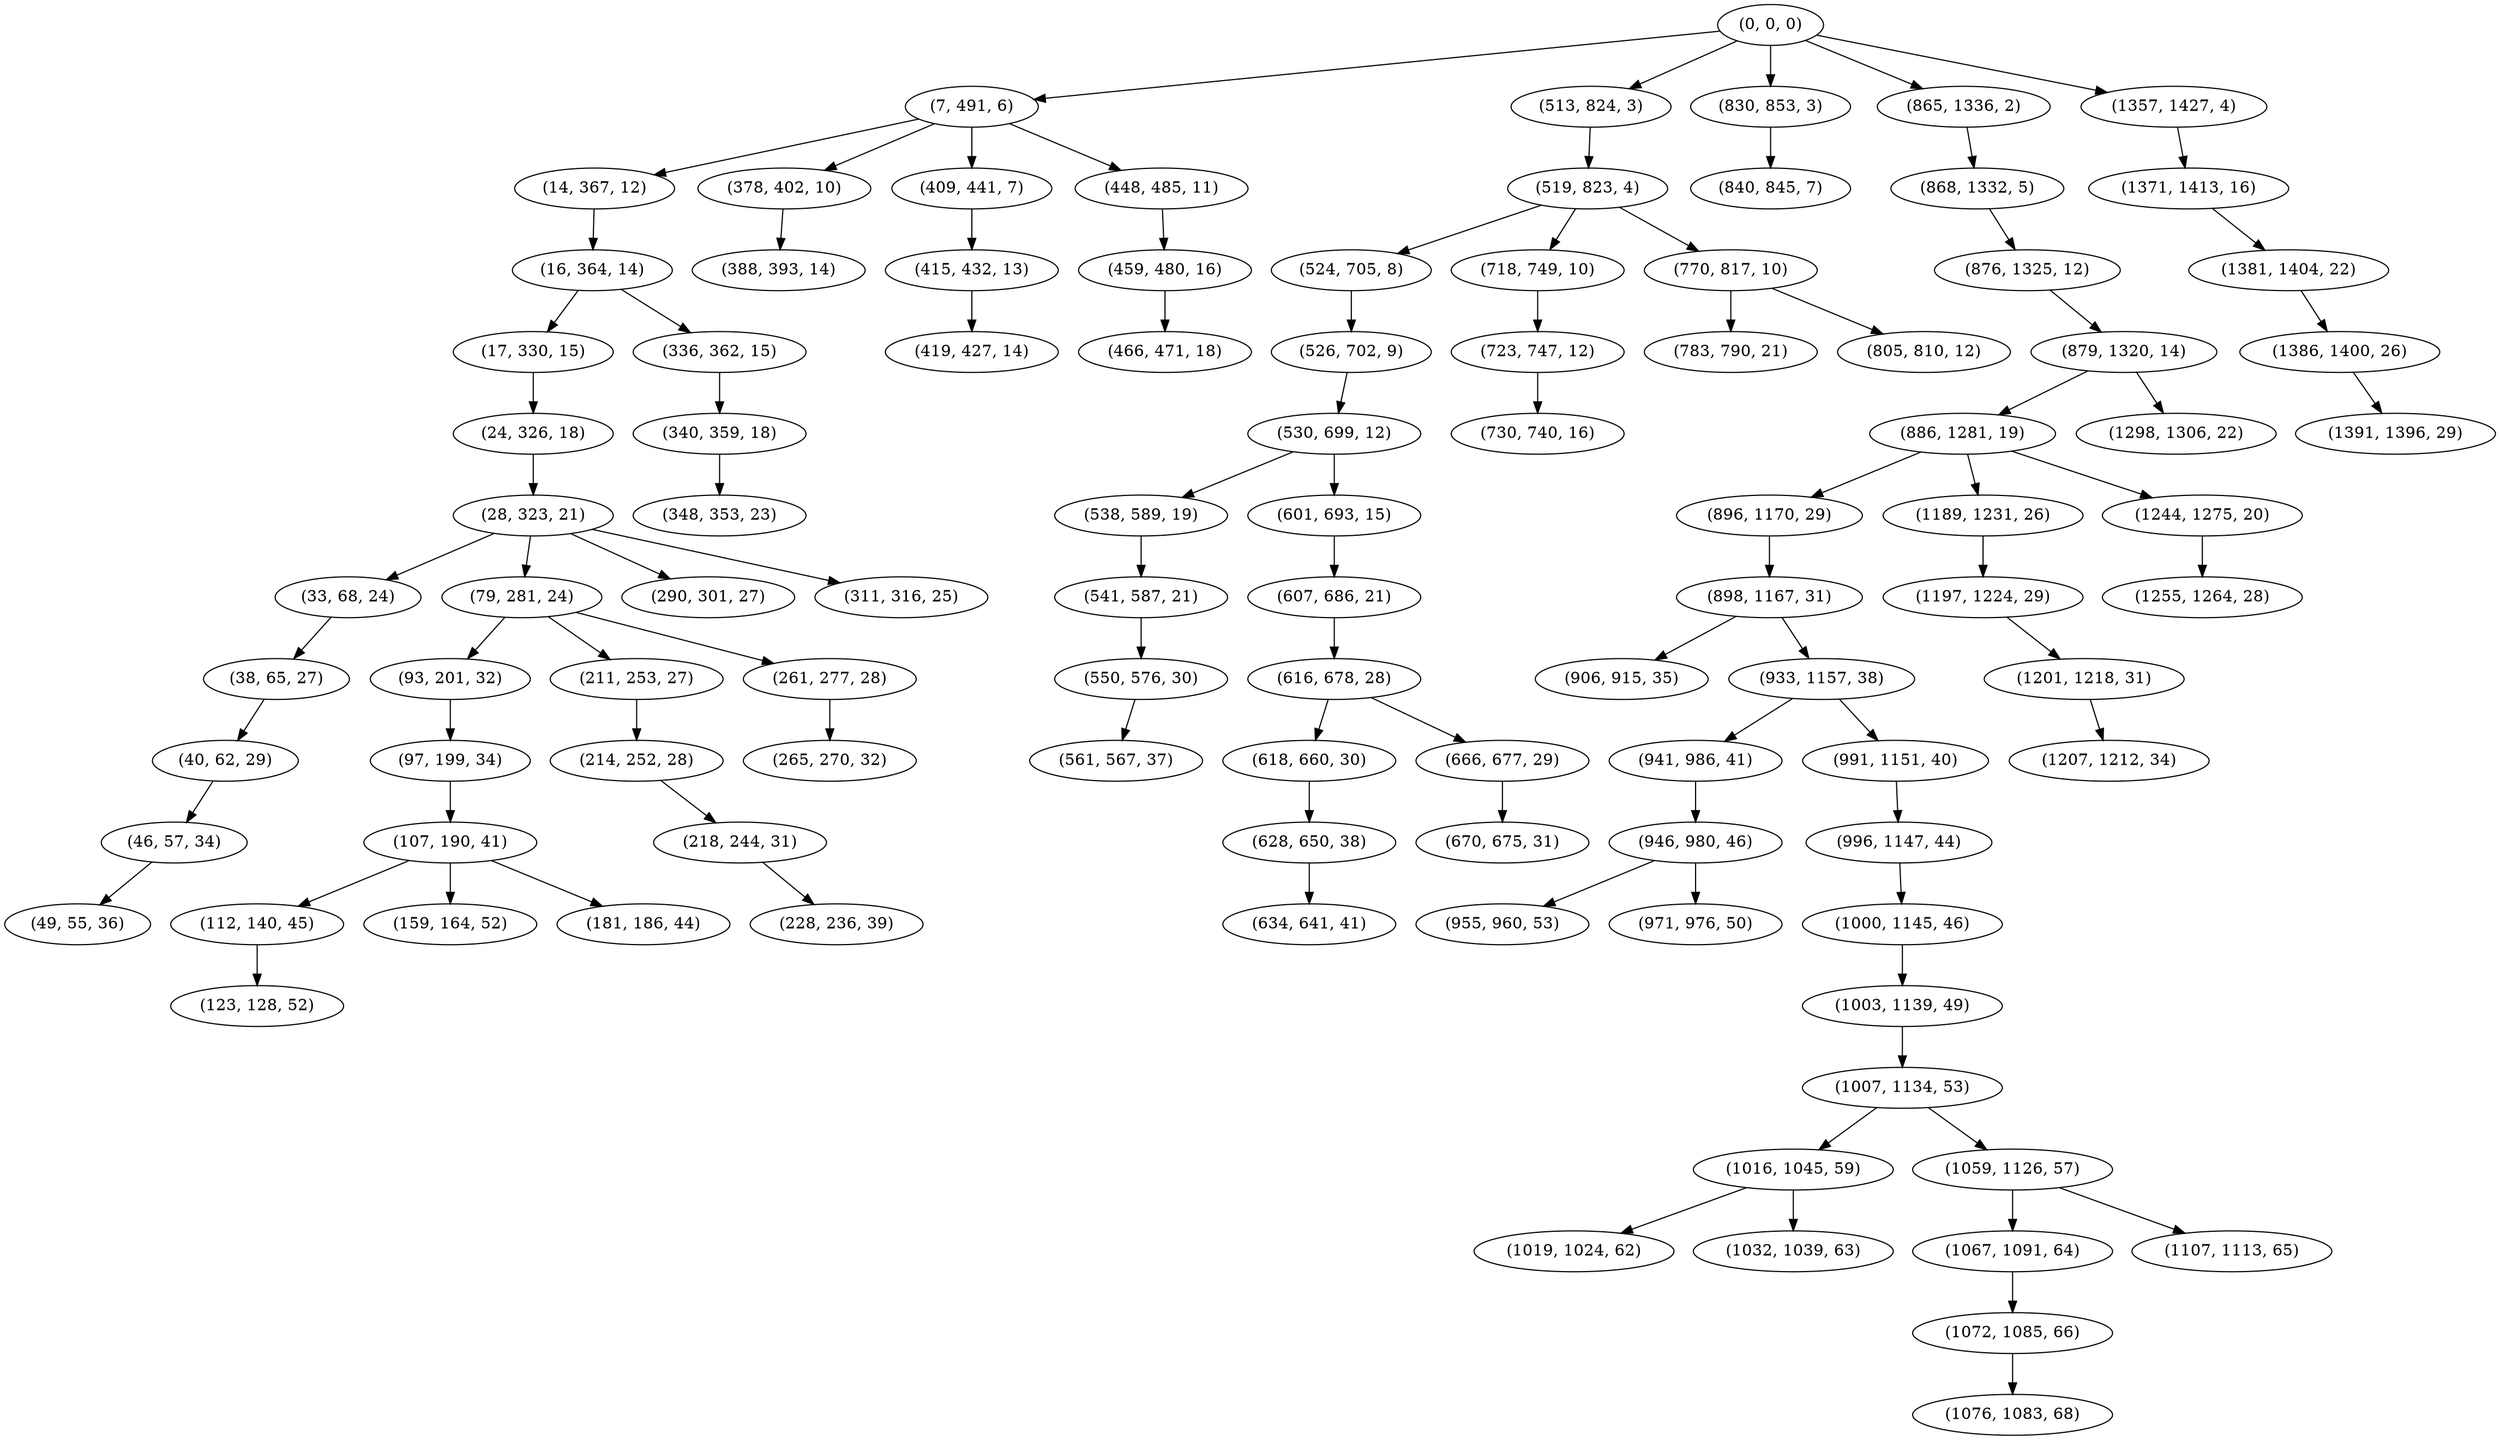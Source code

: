 digraph tree {
    "(0, 0, 0)";
    "(7, 491, 6)";
    "(14, 367, 12)";
    "(16, 364, 14)";
    "(17, 330, 15)";
    "(24, 326, 18)";
    "(28, 323, 21)";
    "(33, 68, 24)";
    "(38, 65, 27)";
    "(40, 62, 29)";
    "(46, 57, 34)";
    "(49, 55, 36)";
    "(79, 281, 24)";
    "(93, 201, 32)";
    "(97, 199, 34)";
    "(107, 190, 41)";
    "(112, 140, 45)";
    "(123, 128, 52)";
    "(159, 164, 52)";
    "(181, 186, 44)";
    "(211, 253, 27)";
    "(214, 252, 28)";
    "(218, 244, 31)";
    "(228, 236, 39)";
    "(261, 277, 28)";
    "(265, 270, 32)";
    "(290, 301, 27)";
    "(311, 316, 25)";
    "(336, 362, 15)";
    "(340, 359, 18)";
    "(348, 353, 23)";
    "(378, 402, 10)";
    "(388, 393, 14)";
    "(409, 441, 7)";
    "(415, 432, 13)";
    "(419, 427, 14)";
    "(448, 485, 11)";
    "(459, 480, 16)";
    "(466, 471, 18)";
    "(513, 824, 3)";
    "(519, 823, 4)";
    "(524, 705, 8)";
    "(526, 702, 9)";
    "(530, 699, 12)";
    "(538, 589, 19)";
    "(541, 587, 21)";
    "(550, 576, 30)";
    "(561, 567, 37)";
    "(601, 693, 15)";
    "(607, 686, 21)";
    "(616, 678, 28)";
    "(618, 660, 30)";
    "(628, 650, 38)";
    "(634, 641, 41)";
    "(666, 677, 29)";
    "(670, 675, 31)";
    "(718, 749, 10)";
    "(723, 747, 12)";
    "(730, 740, 16)";
    "(770, 817, 10)";
    "(783, 790, 21)";
    "(805, 810, 12)";
    "(830, 853, 3)";
    "(840, 845, 7)";
    "(865, 1336, 2)";
    "(868, 1332, 5)";
    "(876, 1325, 12)";
    "(879, 1320, 14)";
    "(886, 1281, 19)";
    "(896, 1170, 29)";
    "(898, 1167, 31)";
    "(906, 915, 35)";
    "(933, 1157, 38)";
    "(941, 986, 41)";
    "(946, 980, 46)";
    "(955, 960, 53)";
    "(971, 976, 50)";
    "(991, 1151, 40)";
    "(996, 1147, 44)";
    "(1000, 1145, 46)";
    "(1003, 1139, 49)";
    "(1007, 1134, 53)";
    "(1016, 1045, 59)";
    "(1019, 1024, 62)";
    "(1032, 1039, 63)";
    "(1059, 1126, 57)";
    "(1067, 1091, 64)";
    "(1072, 1085, 66)";
    "(1076, 1083, 68)";
    "(1107, 1113, 65)";
    "(1189, 1231, 26)";
    "(1197, 1224, 29)";
    "(1201, 1218, 31)";
    "(1207, 1212, 34)";
    "(1244, 1275, 20)";
    "(1255, 1264, 28)";
    "(1298, 1306, 22)";
    "(1357, 1427, 4)";
    "(1371, 1413, 16)";
    "(1381, 1404, 22)";
    "(1386, 1400, 26)";
    "(1391, 1396, 29)";
    "(0, 0, 0)" -> "(7, 491, 6)";
    "(0, 0, 0)" -> "(513, 824, 3)";
    "(0, 0, 0)" -> "(830, 853, 3)";
    "(0, 0, 0)" -> "(865, 1336, 2)";
    "(0, 0, 0)" -> "(1357, 1427, 4)";
    "(7, 491, 6)" -> "(14, 367, 12)";
    "(7, 491, 6)" -> "(378, 402, 10)";
    "(7, 491, 6)" -> "(409, 441, 7)";
    "(7, 491, 6)" -> "(448, 485, 11)";
    "(14, 367, 12)" -> "(16, 364, 14)";
    "(16, 364, 14)" -> "(17, 330, 15)";
    "(16, 364, 14)" -> "(336, 362, 15)";
    "(17, 330, 15)" -> "(24, 326, 18)";
    "(24, 326, 18)" -> "(28, 323, 21)";
    "(28, 323, 21)" -> "(33, 68, 24)";
    "(28, 323, 21)" -> "(79, 281, 24)";
    "(28, 323, 21)" -> "(290, 301, 27)";
    "(28, 323, 21)" -> "(311, 316, 25)";
    "(33, 68, 24)" -> "(38, 65, 27)";
    "(38, 65, 27)" -> "(40, 62, 29)";
    "(40, 62, 29)" -> "(46, 57, 34)";
    "(46, 57, 34)" -> "(49, 55, 36)";
    "(79, 281, 24)" -> "(93, 201, 32)";
    "(79, 281, 24)" -> "(211, 253, 27)";
    "(79, 281, 24)" -> "(261, 277, 28)";
    "(93, 201, 32)" -> "(97, 199, 34)";
    "(97, 199, 34)" -> "(107, 190, 41)";
    "(107, 190, 41)" -> "(112, 140, 45)";
    "(107, 190, 41)" -> "(159, 164, 52)";
    "(107, 190, 41)" -> "(181, 186, 44)";
    "(112, 140, 45)" -> "(123, 128, 52)";
    "(211, 253, 27)" -> "(214, 252, 28)";
    "(214, 252, 28)" -> "(218, 244, 31)";
    "(218, 244, 31)" -> "(228, 236, 39)";
    "(261, 277, 28)" -> "(265, 270, 32)";
    "(336, 362, 15)" -> "(340, 359, 18)";
    "(340, 359, 18)" -> "(348, 353, 23)";
    "(378, 402, 10)" -> "(388, 393, 14)";
    "(409, 441, 7)" -> "(415, 432, 13)";
    "(415, 432, 13)" -> "(419, 427, 14)";
    "(448, 485, 11)" -> "(459, 480, 16)";
    "(459, 480, 16)" -> "(466, 471, 18)";
    "(513, 824, 3)" -> "(519, 823, 4)";
    "(519, 823, 4)" -> "(524, 705, 8)";
    "(519, 823, 4)" -> "(718, 749, 10)";
    "(519, 823, 4)" -> "(770, 817, 10)";
    "(524, 705, 8)" -> "(526, 702, 9)";
    "(526, 702, 9)" -> "(530, 699, 12)";
    "(530, 699, 12)" -> "(538, 589, 19)";
    "(530, 699, 12)" -> "(601, 693, 15)";
    "(538, 589, 19)" -> "(541, 587, 21)";
    "(541, 587, 21)" -> "(550, 576, 30)";
    "(550, 576, 30)" -> "(561, 567, 37)";
    "(601, 693, 15)" -> "(607, 686, 21)";
    "(607, 686, 21)" -> "(616, 678, 28)";
    "(616, 678, 28)" -> "(618, 660, 30)";
    "(616, 678, 28)" -> "(666, 677, 29)";
    "(618, 660, 30)" -> "(628, 650, 38)";
    "(628, 650, 38)" -> "(634, 641, 41)";
    "(666, 677, 29)" -> "(670, 675, 31)";
    "(718, 749, 10)" -> "(723, 747, 12)";
    "(723, 747, 12)" -> "(730, 740, 16)";
    "(770, 817, 10)" -> "(783, 790, 21)";
    "(770, 817, 10)" -> "(805, 810, 12)";
    "(830, 853, 3)" -> "(840, 845, 7)";
    "(865, 1336, 2)" -> "(868, 1332, 5)";
    "(868, 1332, 5)" -> "(876, 1325, 12)";
    "(876, 1325, 12)" -> "(879, 1320, 14)";
    "(879, 1320, 14)" -> "(886, 1281, 19)";
    "(879, 1320, 14)" -> "(1298, 1306, 22)";
    "(886, 1281, 19)" -> "(896, 1170, 29)";
    "(886, 1281, 19)" -> "(1189, 1231, 26)";
    "(886, 1281, 19)" -> "(1244, 1275, 20)";
    "(896, 1170, 29)" -> "(898, 1167, 31)";
    "(898, 1167, 31)" -> "(906, 915, 35)";
    "(898, 1167, 31)" -> "(933, 1157, 38)";
    "(933, 1157, 38)" -> "(941, 986, 41)";
    "(933, 1157, 38)" -> "(991, 1151, 40)";
    "(941, 986, 41)" -> "(946, 980, 46)";
    "(946, 980, 46)" -> "(955, 960, 53)";
    "(946, 980, 46)" -> "(971, 976, 50)";
    "(991, 1151, 40)" -> "(996, 1147, 44)";
    "(996, 1147, 44)" -> "(1000, 1145, 46)";
    "(1000, 1145, 46)" -> "(1003, 1139, 49)";
    "(1003, 1139, 49)" -> "(1007, 1134, 53)";
    "(1007, 1134, 53)" -> "(1016, 1045, 59)";
    "(1007, 1134, 53)" -> "(1059, 1126, 57)";
    "(1016, 1045, 59)" -> "(1019, 1024, 62)";
    "(1016, 1045, 59)" -> "(1032, 1039, 63)";
    "(1059, 1126, 57)" -> "(1067, 1091, 64)";
    "(1059, 1126, 57)" -> "(1107, 1113, 65)";
    "(1067, 1091, 64)" -> "(1072, 1085, 66)";
    "(1072, 1085, 66)" -> "(1076, 1083, 68)";
    "(1189, 1231, 26)" -> "(1197, 1224, 29)";
    "(1197, 1224, 29)" -> "(1201, 1218, 31)";
    "(1201, 1218, 31)" -> "(1207, 1212, 34)";
    "(1244, 1275, 20)" -> "(1255, 1264, 28)";
    "(1357, 1427, 4)" -> "(1371, 1413, 16)";
    "(1371, 1413, 16)" -> "(1381, 1404, 22)";
    "(1381, 1404, 22)" -> "(1386, 1400, 26)";
    "(1386, 1400, 26)" -> "(1391, 1396, 29)";
}
